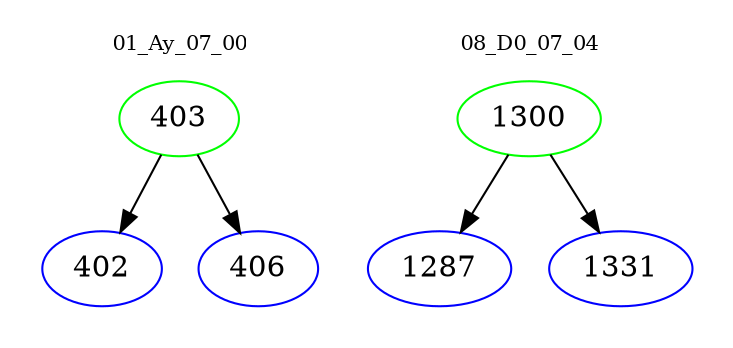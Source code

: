 digraph{
subgraph cluster_0 {
color = white
label = "01_Ay_07_00";
fontsize=10;
T0_403 [label="403", color="green"]
T0_403 -> T0_402 [color="black"]
T0_402 [label="402", color="blue"]
T0_403 -> T0_406 [color="black"]
T0_406 [label="406", color="blue"]
}
subgraph cluster_1 {
color = white
label = "08_D0_07_04";
fontsize=10;
T1_1300 [label="1300", color="green"]
T1_1300 -> T1_1287 [color="black"]
T1_1287 [label="1287", color="blue"]
T1_1300 -> T1_1331 [color="black"]
T1_1331 [label="1331", color="blue"]
}
}
